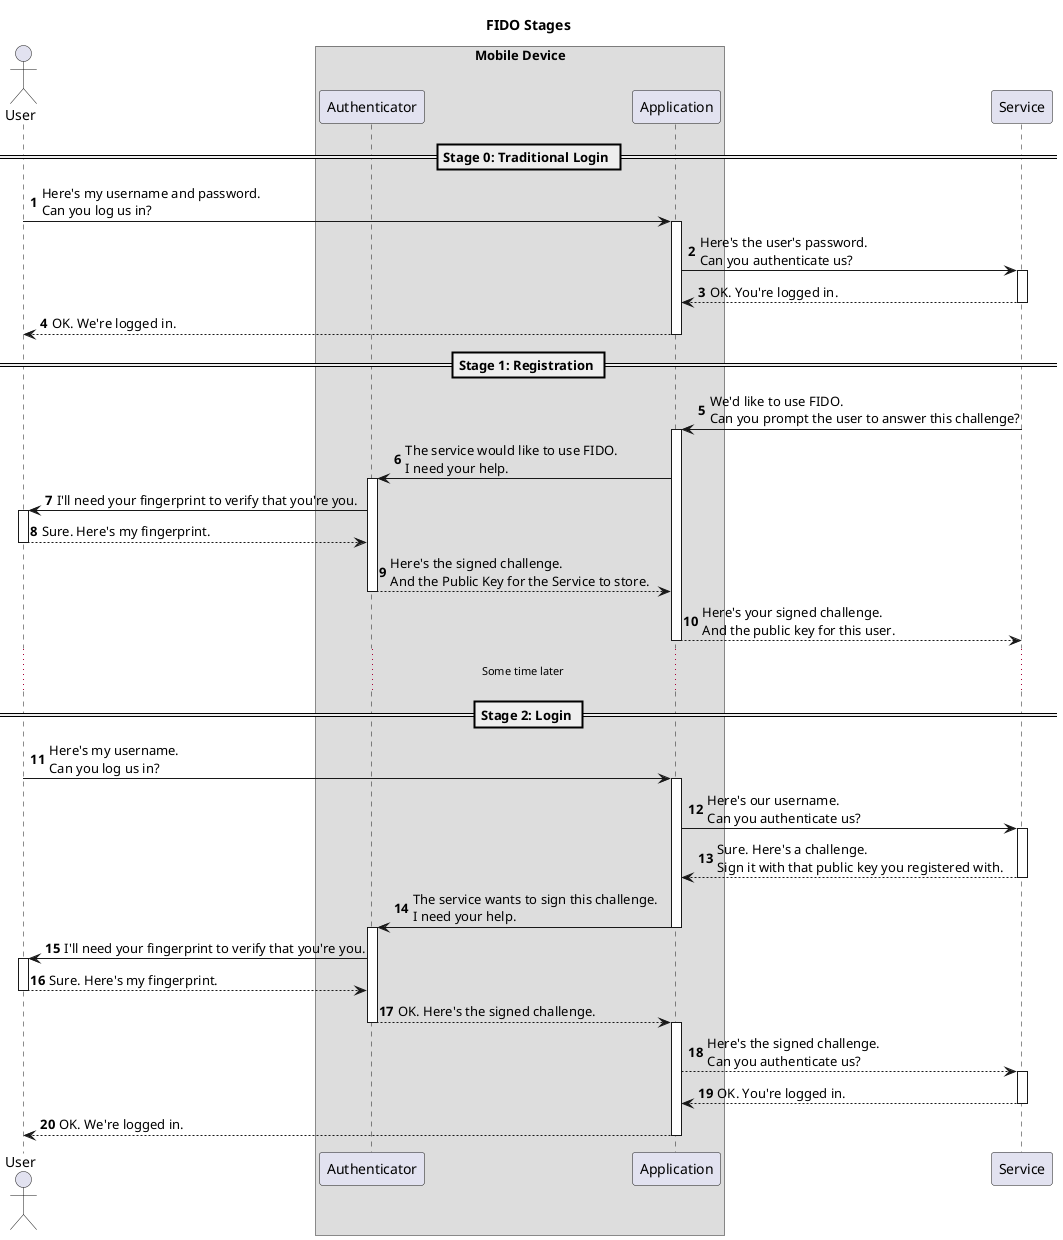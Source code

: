 @startuml
autonumber
title FIDO Stages

actor User
box "Mobile Device"
  participant Authenticator
  participant Application as App
end box
participant Service

== Stage 0: Traditional Login ==


User -> App: Here's my username and password.\nCan you log us in?
activate App
App -> Service: Here's the user's password.\nCan you authenticate us?
activate Service
Service --> App: OK. You're logged in.
deactivate Service
App --> User: OK. We're logged in.
deactivate App

== Stage 1: Registration ==

Service -> App: We'd like to use FIDO.\nCan you prompt the user to answer this challenge?
activate App
App -> Authenticator: The service would like to use FIDO.\nI need your help.
activate Authenticator
Authenticator -> User: I'll need your fingerprint to verify that you're you.
activate User
User --> Authenticator: Sure. Here's my fingerprint.
deactivate User
Authenticator --> App: Here's the signed challenge.\nAnd the Public Key for the Service to store.
deactivate Authenticator
App --> Service: Here's your signed challenge.\nAnd the public key for this user.
deactivate App

... Some time later ...

== Stage 2: Login ==

User -> App: Here's my username.\nCan you log us in?
activate App
App -> Service: Here's our username.\nCan you authenticate us?
activate Service
Service --> App: Sure. Here's a challenge.\nSign it with that public key you registered with.
deactivate Service
App -> Authenticator: The service wants to sign this challenge.\nI need your help.
deactivate App
activate Authenticator
Authenticator -> User: I'll need your fingerprint to verify that you're you.
activate User
User --> Authenticator: Sure. Here's my fingerprint.
deactivate User
Authenticator --> App: OK. Here's the signed challenge.
deactivate Authenticator
activate App
App --> Service: Here's the signed challenge.\nCan you authenticate us?
activate Service
Service --> App: OK. You're logged in.
deactivate Service
App --> User: OK. We're logged in.
deactivate App

@enduml